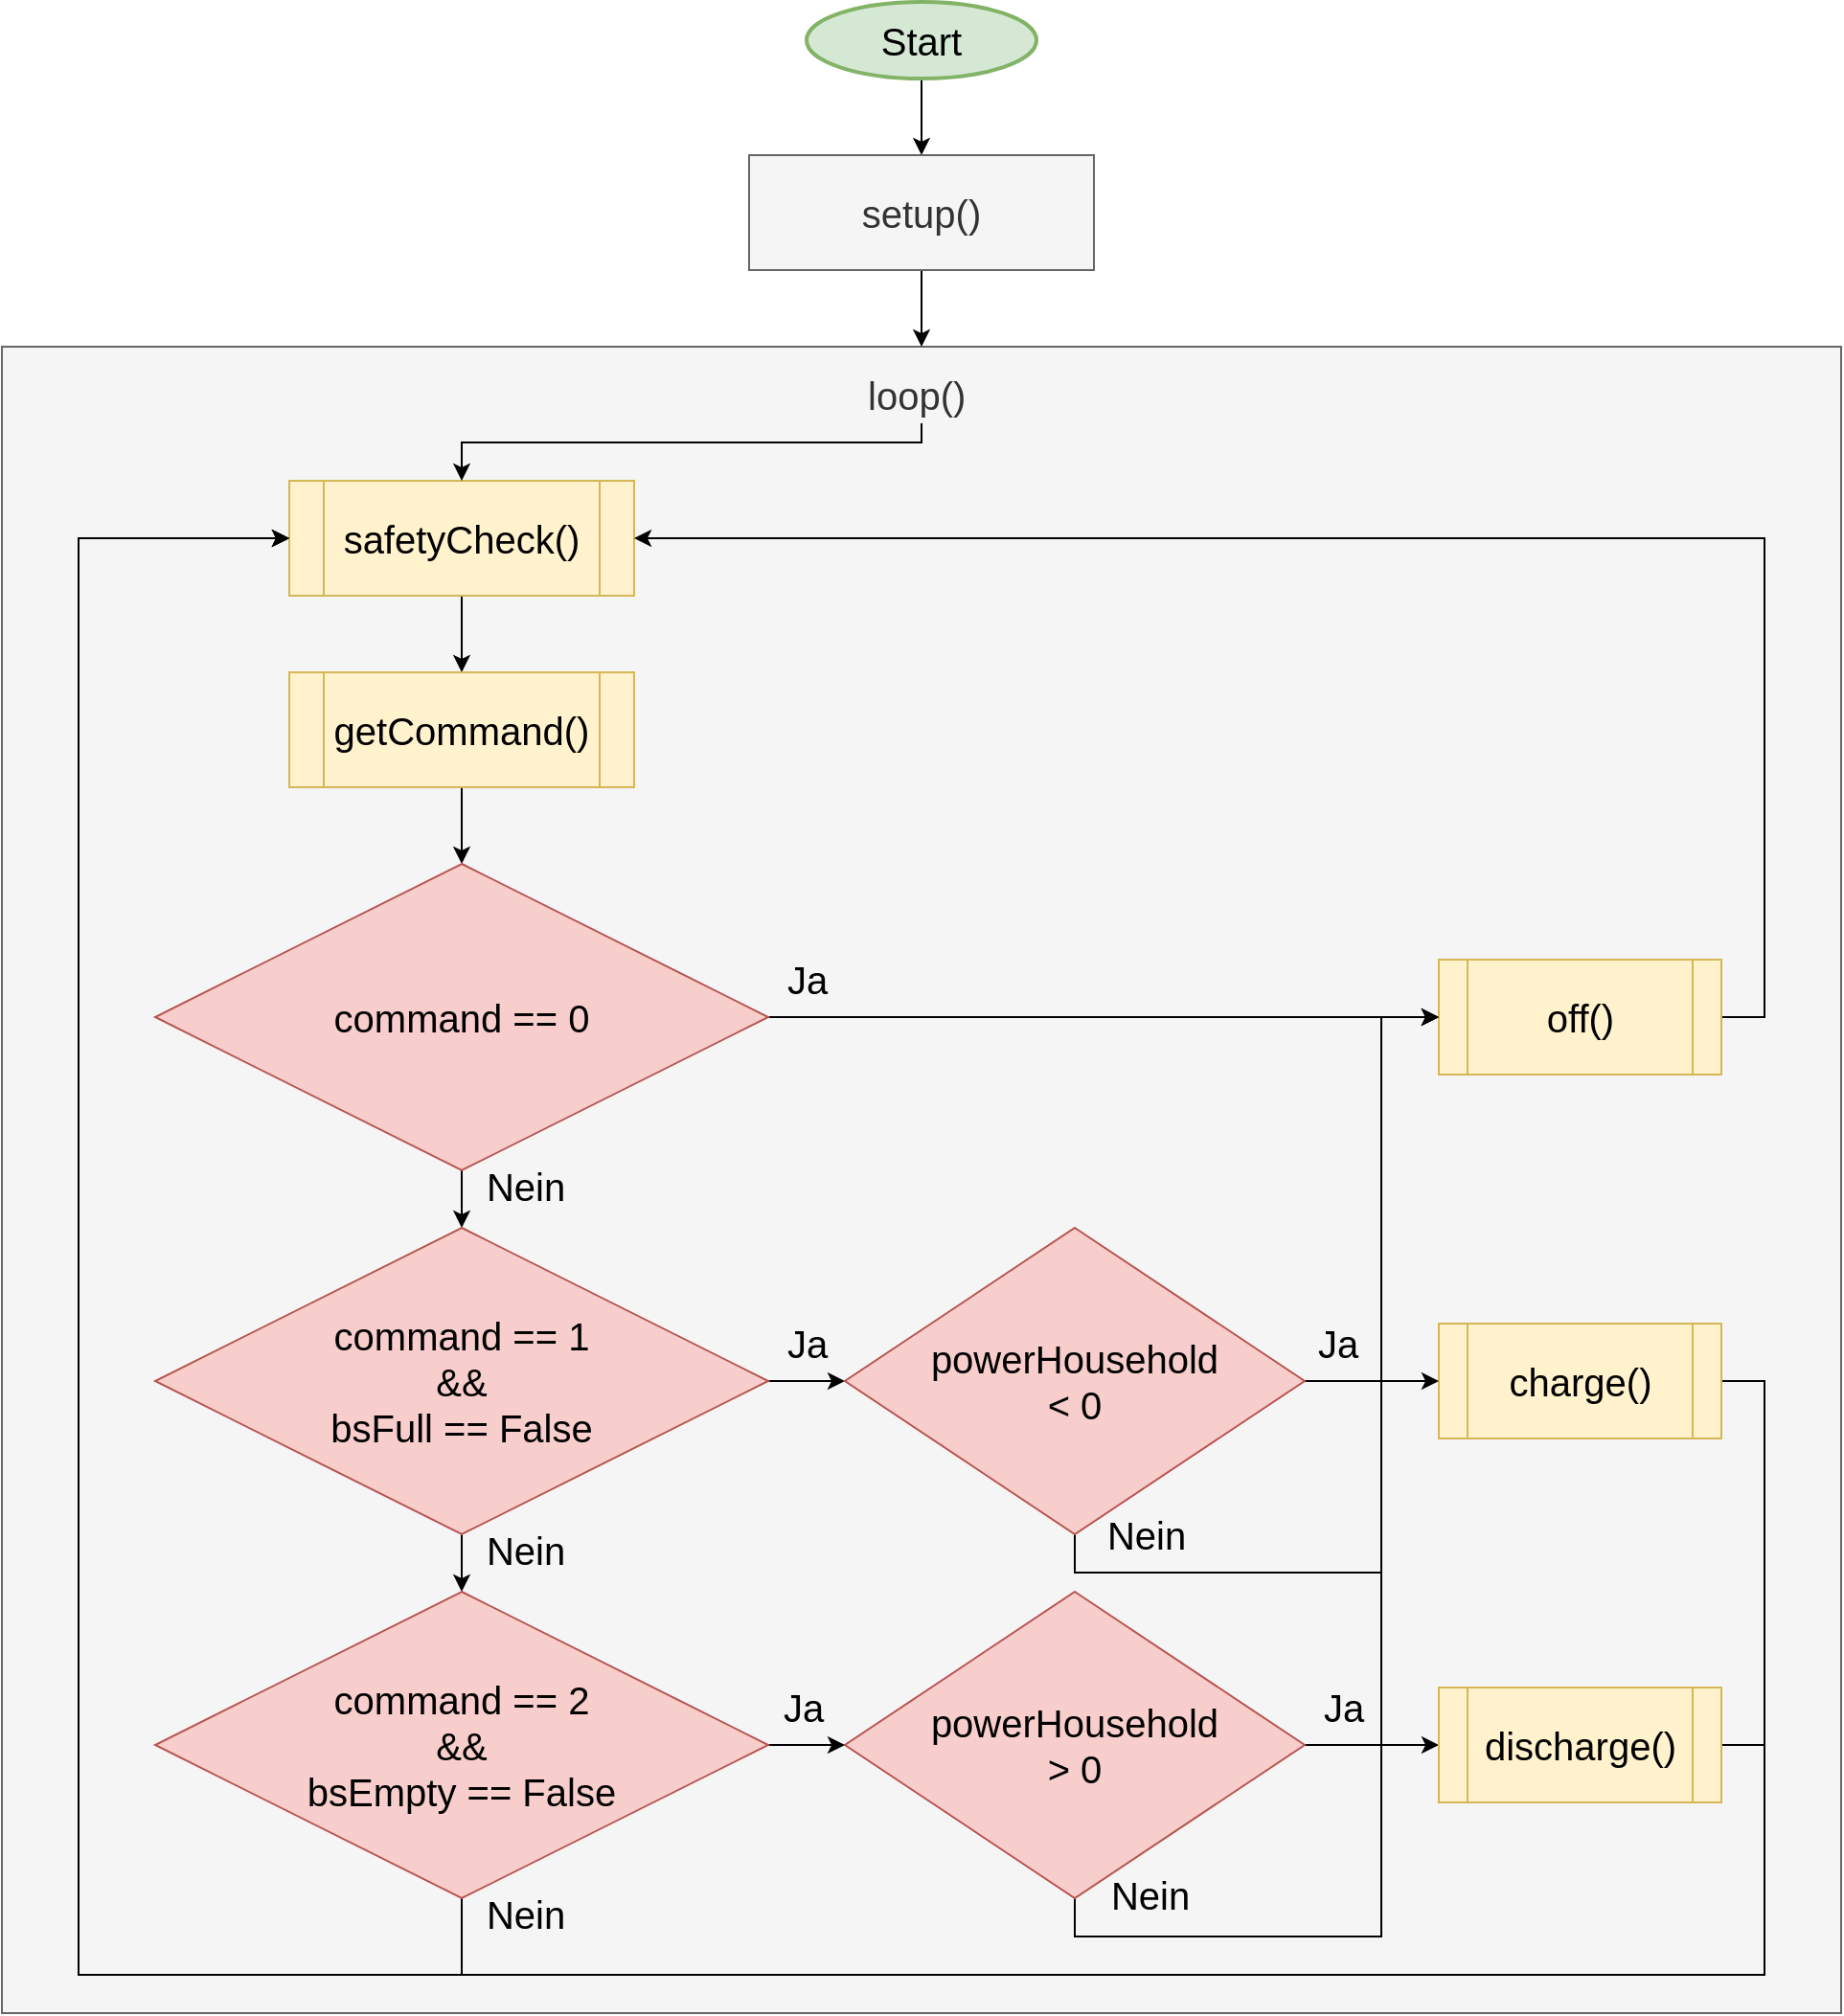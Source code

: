 <mxfile version="21.2.1" type="device">
  <diagram id="C5RBs43oDa-KdzZeNtuy" name="Page-1">
    <mxGraphModel dx="1434" dy="1003" grid="1" gridSize="10" guides="1" tooltips="1" connect="1" arrows="1" fold="1" page="1" pageScale="1" pageWidth="827" pageHeight="1169" math="0" shadow="0">
      <root>
        <mxCell id="WIyWlLk6GJQsqaUBKTNV-0" />
        <mxCell id="WIyWlLk6GJQsqaUBKTNV-1" parent="WIyWlLk6GJQsqaUBKTNV-0" />
        <mxCell id="8kL1riByRfxLuhDMLhum-46" value="" style="rounded=0;whiteSpace=wrap;html=1;fillColor=#f5f5f5;fontColor=#333333;strokeColor=#666666;" vertex="1" parent="WIyWlLk6GJQsqaUBKTNV-1">
          <mxGeometry x="120" y="190" width="960" height="870" as="geometry" />
        </mxCell>
        <mxCell id="8kL1riByRfxLuhDMLhum-24" value="" style="edgeStyle=orthogonalEdgeStyle;rounded=0;orthogonalLoop=1;jettySize=auto;html=1;" edge="1" parent="WIyWlLk6GJQsqaUBKTNV-1" source="8kL1riByRfxLuhDMLhum-4" target="8kL1riByRfxLuhDMLhum-5">
          <mxGeometry relative="1" as="geometry" />
        </mxCell>
        <mxCell id="8kL1riByRfxLuhDMLhum-4" value="safetyCheck()" style="shape=process;whiteSpace=wrap;html=1;backgroundOutline=1;fontSize=20;fillColor=#fff2cc;strokeColor=#d6b656;" vertex="1" parent="WIyWlLk6GJQsqaUBKTNV-1">
          <mxGeometry x="270" y="260" width="180" height="60" as="geometry" />
        </mxCell>
        <mxCell id="8kL1riByRfxLuhDMLhum-25" value="" style="edgeStyle=orthogonalEdgeStyle;rounded=0;orthogonalLoop=1;jettySize=auto;html=1;" edge="1" parent="WIyWlLk6GJQsqaUBKTNV-1" source="8kL1riByRfxLuhDMLhum-5" target="8kL1riByRfxLuhDMLhum-10">
          <mxGeometry relative="1" as="geometry" />
        </mxCell>
        <mxCell id="8kL1riByRfxLuhDMLhum-5" value="getCommand()" style="shape=process;whiteSpace=wrap;html=1;backgroundOutline=1;fontSize=20;fillColor=#fff2cc;strokeColor=#d6b656;" vertex="1" parent="WIyWlLk6GJQsqaUBKTNV-1">
          <mxGeometry x="270" y="360" width="180" height="60" as="geometry" />
        </mxCell>
        <mxCell id="8kL1riByRfxLuhDMLhum-19" value="" style="edgeStyle=orthogonalEdgeStyle;rounded=0;orthogonalLoop=1;jettySize=auto;html=1;" edge="1" parent="WIyWlLk6GJQsqaUBKTNV-1" source="8kL1riByRfxLuhDMLhum-6" target="8kL1riByRfxLuhDMLhum-9">
          <mxGeometry relative="1" as="geometry" />
        </mxCell>
        <mxCell id="8kL1riByRfxLuhDMLhum-6" value="Start" style="strokeWidth=2;html=1;shape=mxgraph.flowchart.start_1;whiteSpace=wrap;fontSize=20;fillColor=#d5e8d4;strokeColor=#82b366;" vertex="1" parent="WIyWlLk6GJQsqaUBKTNV-1">
          <mxGeometry x="540" y="10" width="120" height="40" as="geometry" />
        </mxCell>
        <mxCell id="8kL1riByRfxLuhDMLhum-50" value="" style="edgeStyle=orthogonalEdgeStyle;rounded=0;orthogonalLoop=1;jettySize=auto;html=1;" edge="1" parent="WIyWlLk6GJQsqaUBKTNV-1" source="8kL1riByRfxLuhDMLhum-9" target="8kL1riByRfxLuhDMLhum-46">
          <mxGeometry relative="1" as="geometry" />
        </mxCell>
        <mxCell id="8kL1riByRfxLuhDMLhum-9" value="setup()" style="rounded=0;whiteSpace=wrap;html=1;fontSize=20;fillColor=#f5f5f5;strokeColor=#666666;fontColor=#333333;" vertex="1" parent="WIyWlLk6GJQsqaUBKTNV-1">
          <mxGeometry x="510" y="90" width="180" height="60" as="geometry" />
        </mxCell>
        <mxCell id="8kL1riByRfxLuhDMLhum-26" value="" style="edgeStyle=orthogonalEdgeStyle;rounded=0;orthogonalLoop=1;jettySize=auto;html=1;" edge="1" parent="WIyWlLk6GJQsqaUBKTNV-1" source="8kL1riByRfxLuhDMLhum-10" target="8kL1riByRfxLuhDMLhum-12">
          <mxGeometry relative="1" as="geometry" />
        </mxCell>
        <mxCell id="8kL1riByRfxLuhDMLhum-41" value="" style="edgeStyle=orthogonalEdgeStyle;rounded=0;orthogonalLoop=1;jettySize=auto;html=1;" edge="1" parent="WIyWlLk6GJQsqaUBKTNV-1" source="8kL1riByRfxLuhDMLhum-10" target="8kL1riByRfxLuhDMLhum-11">
          <mxGeometry relative="1" as="geometry" />
        </mxCell>
        <mxCell id="8kL1riByRfxLuhDMLhum-52" value="&lt;font style=&quot;font-size: 20px;&quot;&gt;Ja&lt;/font&gt;" style="edgeLabel;html=1;align=center;verticalAlign=middle;resizable=0;points=[];labelBackgroundColor=none;" vertex="1" connectable="0" parent="8kL1riByRfxLuhDMLhum-41">
          <mxGeometry x="-0.611" y="-1" relative="1" as="geometry">
            <mxPoint x="-48" y="-21" as="offset" />
          </mxGeometry>
        </mxCell>
        <mxCell id="8kL1riByRfxLuhDMLhum-10" value="command == 0" style="strokeWidth=1;html=1;shape=mxgraph.flowchart.decision;whiteSpace=wrap;fontSize=20;fillColor=#f8cecc;strokeColor=#b85450;" vertex="1" parent="WIyWlLk6GJQsqaUBKTNV-1">
          <mxGeometry x="200" y="460" width="320" height="160" as="geometry" />
        </mxCell>
        <mxCell id="8kL1riByRfxLuhDMLhum-44" style="edgeStyle=orthogonalEdgeStyle;rounded=0;orthogonalLoop=1;jettySize=auto;html=1;exitX=1;exitY=0.5;exitDx=0;exitDy=0;entryX=1;entryY=0.5;entryDx=0;entryDy=0;" edge="1" parent="WIyWlLk6GJQsqaUBKTNV-1" source="8kL1riByRfxLuhDMLhum-11" target="8kL1riByRfxLuhDMLhum-4">
          <mxGeometry relative="1" as="geometry">
            <Array as="points">
              <mxPoint x="1040" y="540" />
              <mxPoint x="1040" y="290" />
            </Array>
          </mxGeometry>
        </mxCell>
        <mxCell id="8kL1riByRfxLuhDMLhum-11" value="off()" style="shape=process;whiteSpace=wrap;html=1;backgroundOutline=1;fontSize=20;fillColor=#fff2cc;strokeColor=#d6b656;" vertex="1" parent="WIyWlLk6GJQsqaUBKTNV-1">
          <mxGeometry x="870" y="510" width="147.5" height="60" as="geometry" />
        </mxCell>
        <mxCell id="8kL1riByRfxLuhDMLhum-27" value="" style="edgeStyle=orthogonalEdgeStyle;rounded=0;orthogonalLoop=1;jettySize=auto;html=1;" edge="1" parent="WIyWlLk6GJQsqaUBKTNV-1" source="8kL1riByRfxLuhDMLhum-12" target="8kL1riByRfxLuhDMLhum-16">
          <mxGeometry relative="1" as="geometry" />
        </mxCell>
        <mxCell id="8kL1riByRfxLuhDMLhum-29" value="" style="edgeStyle=orthogonalEdgeStyle;rounded=0;orthogonalLoop=1;jettySize=auto;html=1;" edge="1" parent="WIyWlLk6GJQsqaUBKTNV-1" source="8kL1riByRfxLuhDMLhum-12" target="8kL1riByRfxLuhDMLhum-17">
          <mxGeometry relative="1" as="geometry" />
        </mxCell>
        <mxCell id="8kL1riByRfxLuhDMLhum-12" value="command == 1&lt;br style=&quot;font-size: 20px;&quot;&gt;&amp;amp;&amp;amp;&lt;br&gt;bsFull == False" style="strokeWidth=1;html=1;shape=mxgraph.flowchart.decision;whiteSpace=wrap;fontSize=20;fillColor=#f8cecc;strokeColor=#b85450;" vertex="1" parent="WIyWlLk6GJQsqaUBKTNV-1">
          <mxGeometry x="200" y="650" width="320" height="160" as="geometry" />
        </mxCell>
        <mxCell id="8kL1riByRfxLuhDMLhum-40" style="edgeStyle=orthogonalEdgeStyle;rounded=0;orthogonalLoop=1;jettySize=auto;html=1;exitX=1;exitY=0.5;exitDx=0;exitDy=0;entryX=0;entryY=0.5;entryDx=0;entryDy=0;" edge="1" parent="WIyWlLk6GJQsqaUBKTNV-1" source="8kL1riByRfxLuhDMLhum-13" target="8kL1riByRfxLuhDMLhum-4">
          <mxGeometry relative="1" as="geometry">
            <Array as="points">
              <mxPoint x="1040" y="730" />
              <mxPoint x="1040" y="1040" />
              <mxPoint x="160" y="1040" />
              <mxPoint x="160" y="290" />
            </Array>
          </mxGeometry>
        </mxCell>
        <mxCell id="8kL1riByRfxLuhDMLhum-13" value="charge()" style="shape=process;whiteSpace=wrap;html=1;backgroundOutline=1;fontSize=20;fillColor=#fff2cc;strokeColor=#d6b656;" vertex="1" parent="WIyWlLk6GJQsqaUBKTNV-1">
          <mxGeometry x="870" y="700" width="147.5" height="60" as="geometry" />
        </mxCell>
        <mxCell id="8kL1riByRfxLuhDMLhum-32" value="" style="edgeStyle=orthogonalEdgeStyle;rounded=0;orthogonalLoop=1;jettySize=auto;html=1;" edge="1" parent="WIyWlLk6GJQsqaUBKTNV-1" source="8kL1riByRfxLuhDMLhum-15" target="8kL1riByRfxLuhDMLhum-18">
          <mxGeometry relative="1" as="geometry" />
        </mxCell>
        <mxCell id="8kL1riByRfxLuhDMLhum-43" style="edgeStyle=orthogonalEdgeStyle;rounded=0;orthogonalLoop=1;jettySize=auto;html=1;exitX=0.5;exitY=1;exitDx=0;exitDy=0;entryX=0;entryY=0.5;entryDx=0;entryDy=0;" edge="1" parent="WIyWlLk6GJQsqaUBKTNV-1" source="8kL1riByRfxLuhDMLhum-15" target="8kL1riByRfxLuhDMLhum-11">
          <mxGeometry relative="1" as="geometry">
            <Array as="points">
              <mxPoint x="680" y="1020" />
              <mxPoint x="840" y="1020" />
              <mxPoint x="840" y="540" />
            </Array>
          </mxGeometry>
        </mxCell>
        <mxCell id="8kL1riByRfxLuhDMLhum-15" value="powerHousehold&lt;br style=&quot;font-size: 20px;&quot;&gt;&amp;gt; 0" style="rhombus;whiteSpace=wrap;html=1;fontSize=20;fillColor=#f8cecc;strokeColor=#b85450;" vertex="1" parent="WIyWlLk6GJQsqaUBKTNV-1">
          <mxGeometry x="560" y="840" width="240" height="160" as="geometry" />
        </mxCell>
        <mxCell id="8kL1riByRfxLuhDMLhum-30" value="" style="edgeStyle=orthogonalEdgeStyle;rounded=0;orthogonalLoop=1;jettySize=auto;html=1;" edge="1" parent="WIyWlLk6GJQsqaUBKTNV-1" source="8kL1riByRfxLuhDMLhum-16" target="8kL1riByRfxLuhDMLhum-15">
          <mxGeometry relative="1" as="geometry" />
        </mxCell>
        <mxCell id="8kL1riByRfxLuhDMLhum-33" style="edgeStyle=orthogonalEdgeStyle;rounded=0;orthogonalLoop=1;jettySize=auto;html=1;exitX=0.5;exitY=1;exitDx=0;exitDy=0;exitPerimeter=0;entryX=0;entryY=0.5;entryDx=0;entryDy=0;" edge="1" parent="WIyWlLk6GJQsqaUBKTNV-1" source="8kL1riByRfxLuhDMLhum-16" target="8kL1riByRfxLuhDMLhum-4">
          <mxGeometry relative="1" as="geometry">
            <Array as="points">
              <mxPoint x="360" y="1040" />
              <mxPoint x="160" y="1040" />
              <mxPoint x="160" y="290" />
            </Array>
          </mxGeometry>
        </mxCell>
        <mxCell id="8kL1riByRfxLuhDMLhum-16" value="command == 2&lt;br style=&quot;font-size: 20px;&quot;&gt;&amp;amp;&amp;amp;&lt;br&gt;bsEmpty == False" style="strokeWidth=1;html=1;shape=mxgraph.flowchart.decision;whiteSpace=wrap;fontSize=20;fillColor=#f8cecc;strokeColor=#b85450;" vertex="1" parent="WIyWlLk6GJQsqaUBKTNV-1">
          <mxGeometry x="200" y="840" width="320" height="160" as="geometry" />
        </mxCell>
        <mxCell id="8kL1riByRfxLuhDMLhum-31" value="" style="edgeStyle=orthogonalEdgeStyle;rounded=0;orthogonalLoop=1;jettySize=auto;html=1;" edge="1" parent="WIyWlLk6GJQsqaUBKTNV-1" source="8kL1riByRfxLuhDMLhum-17" target="8kL1riByRfxLuhDMLhum-13">
          <mxGeometry relative="1" as="geometry" />
        </mxCell>
        <mxCell id="8kL1riByRfxLuhDMLhum-42" style="edgeStyle=orthogonalEdgeStyle;rounded=0;orthogonalLoop=1;jettySize=auto;html=1;exitX=0.5;exitY=1;exitDx=0;exitDy=0;entryX=0;entryY=0.5;entryDx=0;entryDy=0;" edge="1" parent="WIyWlLk6GJQsqaUBKTNV-1" source="8kL1riByRfxLuhDMLhum-17" target="8kL1riByRfxLuhDMLhum-11">
          <mxGeometry relative="1" as="geometry">
            <mxPoint x="610" y="540" as="targetPoint" />
            <Array as="points">
              <mxPoint x="680" y="830" />
              <mxPoint x="840" y="830" />
              <mxPoint x="840" y="540" />
            </Array>
          </mxGeometry>
        </mxCell>
        <mxCell id="8kL1riByRfxLuhDMLhum-17" value="powerHousehold&lt;br style=&quot;font-size: 20px;&quot;&gt;&amp;lt; 0" style="rhombus;whiteSpace=wrap;html=1;fontSize=20;fillColor=#f8cecc;strokeColor=#b85450;" vertex="1" parent="WIyWlLk6GJQsqaUBKTNV-1">
          <mxGeometry x="560" y="650" width="240" height="160" as="geometry" />
        </mxCell>
        <mxCell id="8kL1riByRfxLuhDMLhum-39" style="edgeStyle=orthogonalEdgeStyle;rounded=0;orthogonalLoop=1;jettySize=auto;html=1;exitX=1;exitY=0.5;exitDx=0;exitDy=0;entryX=0;entryY=0.5;entryDx=0;entryDy=0;" edge="1" parent="WIyWlLk6GJQsqaUBKTNV-1" source="8kL1riByRfxLuhDMLhum-18" target="8kL1riByRfxLuhDMLhum-4">
          <mxGeometry relative="1" as="geometry">
            <Array as="points">
              <mxPoint x="1040" y="920" />
              <mxPoint x="1040" y="1040" />
              <mxPoint x="160" y="1040" />
              <mxPoint x="160" y="290" />
            </Array>
          </mxGeometry>
        </mxCell>
        <mxCell id="8kL1riByRfxLuhDMLhum-18" value="discharge()" style="shape=process;whiteSpace=wrap;html=1;backgroundOutline=1;fontSize=20;fillColor=#fff2cc;strokeColor=#d6b656;" vertex="1" parent="WIyWlLk6GJQsqaUBKTNV-1">
          <mxGeometry x="870" y="890" width="147.5" height="60" as="geometry" />
        </mxCell>
        <mxCell id="8kL1riByRfxLuhDMLhum-51" style="edgeStyle=orthogonalEdgeStyle;rounded=0;orthogonalLoop=1;jettySize=auto;html=1;exitX=0.5;exitY=1;exitDx=0;exitDy=0;entryX=0.5;entryY=0;entryDx=0;entryDy=0;" edge="1" parent="WIyWlLk6GJQsqaUBKTNV-1" source="8kL1riByRfxLuhDMLhum-47" target="8kL1riByRfxLuhDMLhum-4">
          <mxGeometry relative="1" as="geometry">
            <Array as="points">
              <mxPoint x="360" y="240" />
            </Array>
          </mxGeometry>
        </mxCell>
        <mxCell id="8kL1riByRfxLuhDMLhum-47" value="&lt;font style=&quot;font-size: 20px;&quot;&gt;loop()&lt;/font&gt;" style="text;html=1;strokeColor=none;fillColor=#f5f5f5;align=left;verticalAlign=middle;whiteSpace=wrap;rounded=0;fontColor=#333333;" vertex="1" parent="WIyWlLk6GJQsqaUBKTNV-1">
          <mxGeometry x="570" y="200" width="60" height="30" as="geometry" />
        </mxCell>
        <mxCell id="8kL1riByRfxLuhDMLhum-53" value="&lt;font style=&quot;font-size: 20px;&quot;&gt;Ja&lt;/font&gt;" style="edgeLabel;html=1;align=center;verticalAlign=middle;resizable=0;points=[];labelBackgroundColor=none;" vertex="1" connectable="0" parent="WIyWlLk6GJQsqaUBKTNV-1">
          <mxGeometry x="540" y="710" as="geometry" />
        </mxCell>
        <mxCell id="8kL1riByRfxLuhDMLhum-54" value="&lt;font style=&quot;font-size: 20px;&quot;&gt;Ja&lt;/font&gt;" style="edgeLabel;html=1;align=center;verticalAlign=middle;resizable=0;points=[];labelBackgroundColor=none;" vertex="1" connectable="0" parent="WIyWlLk6GJQsqaUBKTNV-1">
          <mxGeometry x="570" y="585" as="geometry">
            <mxPoint x="-32" y="315" as="offset" />
          </mxGeometry>
        </mxCell>
        <mxCell id="8kL1riByRfxLuhDMLhum-55" value="&lt;font style=&quot;font-size: 20px;&quot;&gt;Ja&lt;/font&gt;" style="edgeLabel;html=1;align=center;verticalAlign=middle;resizable=0;points=[];labelBackgroundColor=none;" vertex="1" connectable="0" parent="WIyWlLk6GJQsqaUBKTNV-1">
          <mxGeometry x="580" y="540" as="geometry">
            <mxPoint x="237" y="170" as="offset" />
          </mxGeometry>
        </mxCell>
        <mxCell id="8kL1riByRfxLuhDMLhum-56" value="&lt;font style=&quot;font-size: 20px;&quot;&gt;Ja&lt;/font&gt;" style="edgeLabel;html=1;align=center;verticalAlign=middle;resizable=0;points=[];labelBackgroundColor=none;" vertex="1" connectable="0" parent="WIyWlLk6GJQsqaUBKTNV-1">
          <mxGeometry x="820" y="900" as="geometry" />
        </mxCell>
        <mxCell id="8kL1riByRfxLuhDMLhum-57" value="&lt;font style=&quot;font-size: 20px;&quot;&gt;Nein&lt;/font&gt;" style="edgeLabel;html=1;align=center;verticalAlign=middle;resizable=0;points=[];labelBackgroundColor=none;" vertex="1" connectable="0" parent="WIyWlLk6GJQsqaUBKTNV-1">
          <mxGeometry x="390" y="630" as="geometry">
            <mxPoint x="3" y="-2" as="offset" />
          </mxGeometry>
        </mxCell>
        <mxCell id="8kL1riByRfxLuhDMLhum-58" value="&lt;font style=&quot;font-size: 20px;&quot;&gt;Nein&lt;/font&gt;" style="edgeLabel;html=1;align=center;verticalAlign=middle;resizable=0;points=[];labelBackgroundColor=none;" vertex="1" connectable="0" parent="WIyWlLk6GJQsqaUBKTNV-1">
          <mxGeometry x="390" y="820" as="geometry">
            <mxPoint x="3" y="-2" as="offset" />
          </mxGeometry>
        </mxCell>
        <mxCell id="8kL1riByRfxLuhDMLhum-59" value="&lt;font style=&quot;font-size: 20px;&quot;&gt;Nein&lt;/font&gt;" style="edgeLabel;html=1;align=center;verticalAlign=middle;resizable=0;points=[];labelBackgroundColor=none;" vertex="1" connectable="0" parent="WIyWlLk6GJQsqaUBKTNV-1">
          <mxGeometry x="390" y="1010" as="geometry">
            <mxPoint x="3" y="-2" as="offset" />
          </mxGeometry>
        </mxCell>
        <mxCell id="8kL1riByRfxLuhDMLhum-60" value="&lt;font style=&quot;font-size: 20px;&quot;&gt;Nein&lt;/font&gt;" style="edgeLabel;html=1;align=center;verticalAlign=middle;resizable=0;points=[];labelBackgroundColor=none;" vertex="1" connectable="0" parent="WIyWlLk6GJQsqaUBKTNV-1">
          <mxGeometry x="430" y="660" as="geometry">
            <mxPoint x="287" y="150" as="offset" />
          </mxGeometry>
        </mxCell>
        <mxCell id="8kL1riByRfxLuhDMLhum-61" value="&lt;font style=&quot;font-size: 20px;&quot;&gt;Nein&lt;/font&gt;" style="edgeLabel;html=1;align=center;verticalAlign=middle;resizable=0;points=[];labelBackgroundColor=none;" vertex="1" connectable="0" parent="WIyWlLk6GJQsqaUBKTNV-1">
          <mxGeometry x="440" y="670" as="geometry">
            <mxPoint x="279" y="328" as="offset" />
          </mxGeometry>
        </mxCell>
      </root>
    </mxGraphModel>
  </diagram>
</mxfile>
